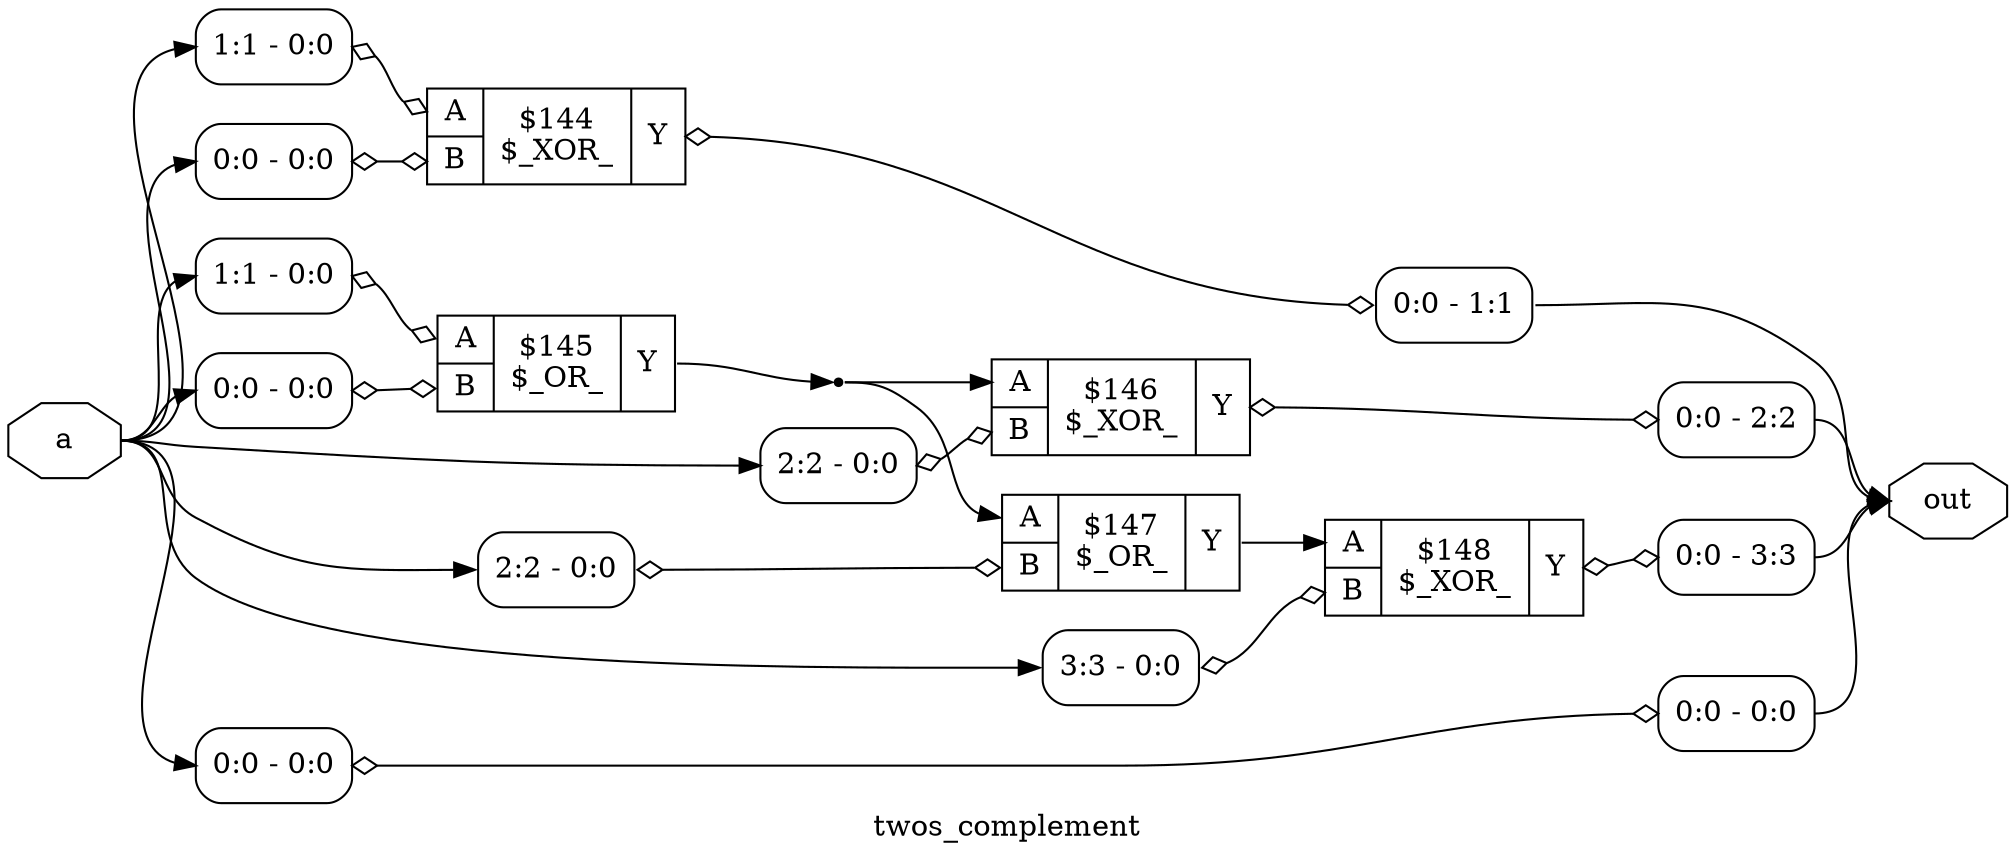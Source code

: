digraph "twos_complement" {
label="twos_complement";
rankdir="LR";
remincross=true;
n3 [ shape=octagon, label="a", color="black", fontcolor="black" ];
n4 [ shape=octagon, label="out", color="black", fontcolor="black" ];
c8 [ shape=record, label="{{<p5> A|<p6> B}|$144\n$_XOR_|{<p7> Y}}",  ];
x0 [ shape=record, style=rounded, label="<s0> 1:1 - 0:0 ", color="black", fontcolor="black" ];
x0:e -> c8:p5:w [arrowhead=odiamond, arrowtail=odiamond, dir=both, color="black", fontcolor="black", label=""];
x1 [ shape=record, style=rounded, label="<s0> 0:0 - 0:0 ", color="black", fontcolor="black" ];
x1:e -> c8:p6:w [arrowhead=odiamond, arrowtail=odiamond, dir=both, color="black", fontcolor="black", label=""];
x2 [ shape=record, style=rounded, label="<s0> 0:0 - 1:1 ", color="black", fontcolor="black" ];
c8:p7:e -> x2:w [arrowhead=odiamond, arrowtail=odiamond, dir=both, color="black", fontcolor="black", label=""];
c9 [ shape=record, label="{{<p5> A|<p6> B}|$145\n$_OR_|{<p7> Y}}",  ];
x3 [ shape=record, style=rounded, label="<s0> 1:1 - 0:0 ", color="black", fontcolor="black" ];
x3:e -> c9:p5:w [arrowhead=odiamond, arrowtail=odiamond, dir=both, color="black", fontcolor="black", label=""];
x4 [ shape=record, style=rounded, label="<s0> 0:0 - 0:0 ", color="black", fontcolor="black" ];
x4:e -> c9:p6:w [arrowhead=odiamond, arrowtail=odiamond, dir=both, color="black", fontcolor="black", label=""];
c10 [ shape=record, label="{{<p5> A|<p6> B}|$146\n$_XOR_|{<p7> Y}}",  ];
x5 [ shape=record, style=rounded, label="<s0> 2:2 - 0:0 ", color="black", fontcolor="black" ];
x5:e -> c10:p6:w [arrowhead=odiamond, arrowtail=odiamond, dir=both, color="black", fontcolor="black", label=""];
x6 [ shape=record, style=rounded, label="<s0> 0:0 - 2:2 ", color="black", fontcolor="black" ];
c10:p7:e -> x6:w [arrowhead=odiamond, arrowtail=odiamond, dir=both, color="black", fontcolor="black", label=""];
c11 [ shape=record, label="{{<p5> A|<p6> B}|$147\n$_OR_|{<p7> Y}}",  ];
x7 [ shape=record, style=rounded, label="<s0> 2:2 - 0:0 ", color="black", fontcolor="black" ];
x7:e -> c11:p6:w [arrowhead=odiamond, arrowtail=odiamond, dir=both, color="black", fontcolor="black", label=""];
c12 [ shape=record, label="{{<p5> A|<p6> B}|$148\n$_XOR_|{<p7> Y}}",  ];
x8 [ shape=record, style=rounded, label="<s0> 3:3 - 0:0 ", color="black", fontcolor="black" ];
x8:e -> c12:p6:w [arrowhead=odiamond, arrowtail=odiamond, dir=both, color="black", fontcolor="black", label=""];
x9 [ shape=record, style=rounded, label="<s0> 0:0 - 3:3 ", color="black", fontcolor="black" ];
c12:p7:e -> x9:w [arrowhead=odiamond, arrowtail=odiamond, dir=both, color="black", fontcolor="black", label=""];
x10 [ shape=record, style=rounded, label="<s0> 0:0 - 0:0 ", color="black", fontcolor="black" ];
x11 [ shape=record, style=rounded, label="<s0> 0:0 - 0:0 ", color="black", fontcolor="black" ];
x10:e -> x11:w [arrowhead=odiamond, arrowtail=odiamond, dir=both, color="black", fontcolor="black", label=""];
c11:p7:e -> c12:p5:w [color="black", fontcolor="black", label=""];
n2 [ shape=point ];
c9:p7:e -> n2:w [color="black", fontcolor="black", label=""];
n2:e -> c10:p5:w [color="black", fontcolor="black", label=""];
n2:e -> c11:p5:w [color="black", fontcolor="black", label=""];
n3:e -> x0:s0:w [color="black", fontcolor="black", label=""];
n3:e -> x10:s0:w [color="black", fontcolor="black", label=""];
n3:e -> x1:s0:w [color="black", fontcolor="black", label=""];
n3:e -> x3:s0:w [color="black", fontcolor="black", label=""];
n3:e -> x4:s0:w [color="black", fontcolor="black", label=""];
n3:e -> x5:s0:w [color="black", fontcolor="black", label=""];
n3:e -> x7:s0:w [color="black", fontcolor="black", label=""];
n3:e -> x8:s0:w [color="black", fontcolor="black", label=""];
x11:s0:e -> n4:w [color="black", fontcolor="black", label=""];
x2:s0:e -> n4:w [color="black", fontcolor="black", label=""];
x6:s0:e -> n4:w [color="black", fontcolor="black", label=""];
x9:s0:e -> n4:w [color="black", fontcolor="black", label=""];
}
